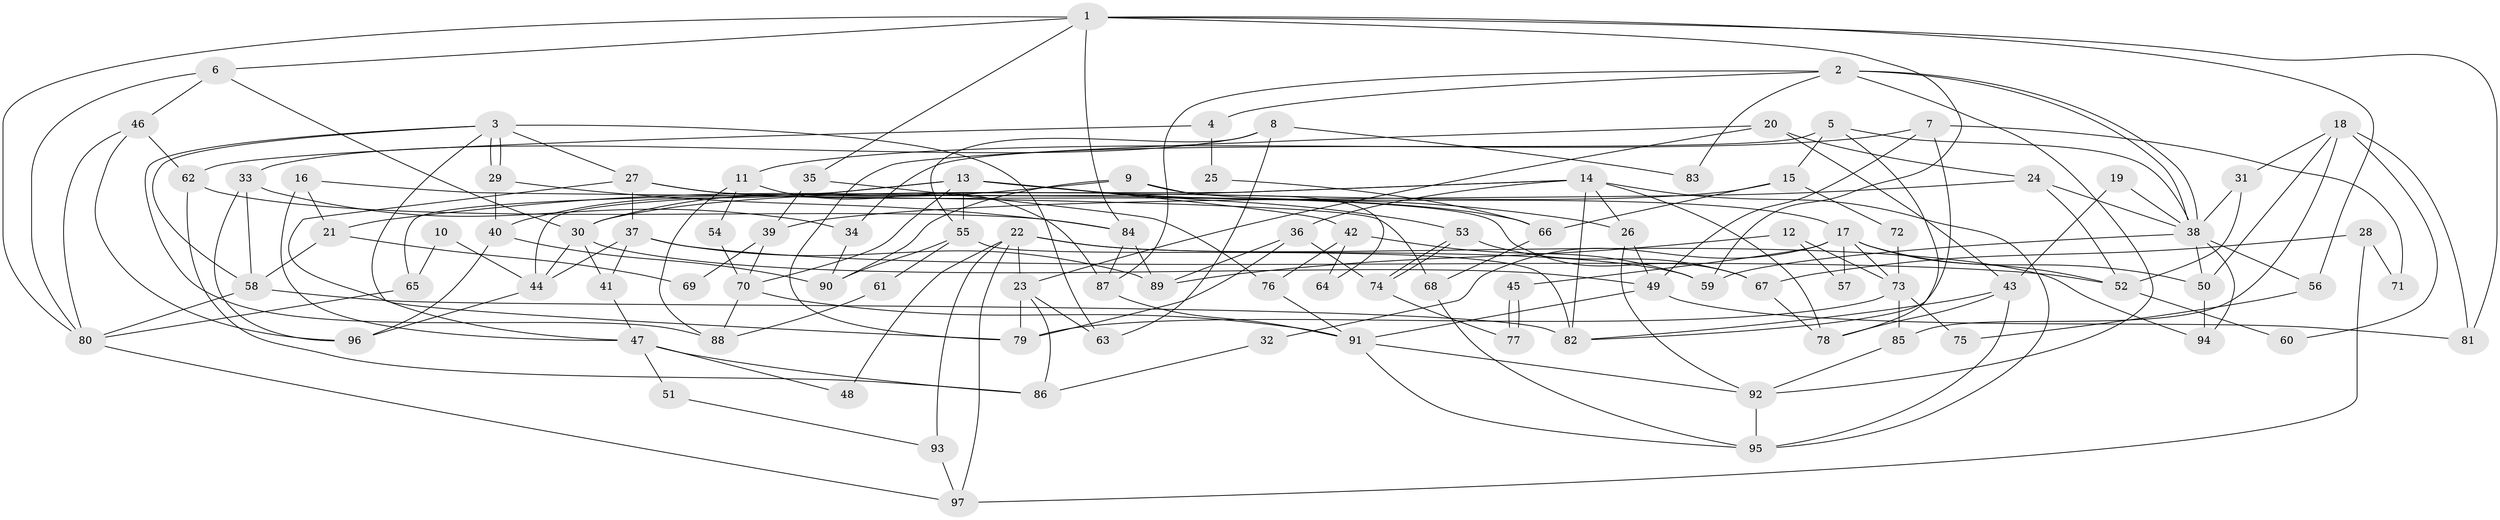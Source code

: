 // coarse degree distribution, {7: 0.08333333333333333, 14: 0.020833333333333332, 9: 0.10416666666666667, 3: 0.08333333333333333, 6: 0.125, 5: 0.14583333333333334, 12: 0.020833333333333332, 10: 0.020833333333333332, 8: 0.020833333333333332, 4: 0.1875, 15: 0.020833333333333332, 2: 0.14583333333333334, 1: 0.020833333333333332}
// Generated by graph-tools (version 1.1) at 2025/18/03/04/25 18:18:46]
// undirected, 97 vertices, 194 edges
graph export_dot {
graph [start="1"]
  node [color=gray90,style=filled];
  1;
  2;
  3;
  4;
  5;
  6;
  7;
  8;
  9;
  10;
  11;
  12;
  13;
  14;
  15;
  16;
  17;
  18;
  19;
  20;
  21;
  22;
  23;
  24;
  25;
  26;
  27;
  28;
  29;
  30;
  31;
  32;
  33;
  34;
  35;
  36;
  37;
  38;
  39;
  40;
  41;
  42;
  43;
  44;
  45;
  46;
  47;
  48;
  49;
  50;
  51;
  52;
  53;
  54;
  55;
  56;
  57;
  58;
  59;
  60;
  61;
  62;
  63;
  64;
  65;
  66;
  67;
  68;
  69;
  70;
  71;
  72;
  73;
  74;
  75;
  76;
  77;
  78;
  79;
  80;
  81;
  82;
  83;
  84;
  85;
  86;
  87;
  88;
  89;
  90;
  91;
  92;
  93;
  94;
  95;
  96;
  97;
  1 -- 59;
  1 -- 6;
  1 -- 35;
  1 -- 56;
  1 -- 80;
  1 -- 81;
  1 -- 84;
  2 -- 87;
  2 -- 38;
  2 -- 38;
  2 -- 4;
  2 -- 83;
  2 -- 92;
  3 -- 29;
  3 -- 29;
  3 -- 58;
  3 -- 27;
  3 -- 63;
  3 -- 79;
  3 -- 88;
  4 -- 62;
  4 -- 25;
  5 -- 38;
  5 -- 78;
  5 -- 15;
  5 -- 34;
  6 -- 80;
  6 -- 46;
  6 -- 30;
  7 -- 82;
  7 -- 49;
  7 -- 11;
  7 -- 71;
  8 -- 63;
  8 -- 55;
  8 -- 33;
  8 -- 83;
  9 -- 90;
  9 -- 30;
  9 -- 17;
  9 -- 64;
  10 -- 65;
  10 -- 44;
  11 -- 88;
  11 -- 54;
  11 -- 87;
  12 -- 73;
  12 -- 89;
  12 -- 57;
  13 -- 26;
  13 -- 70;
  13 -- 40;
  13 -- 42;
  13 -- 44;
  13 -- 53;
  13 -- 55;
  14 -- 26;
  14 -- 78;
  14 -- 21;
  14 -- 36;
  14 -- 65;
  14 -- 82;
  14 -- 95;
  15 -- 30;
  15 -- 66;
  15 -- 72;
  16 -- 47;
  16 -- 68;
  16 -- 21;
  17 -- 52;
  17 -- 32;
  17 -- 45;
  17 -- 50;
  17 -- 57;
  17 -- 73;
  18 -- 85;
  18 -- 81;
  18 -- 31;
  18 -- 50;
  18 -- 60;
  19 -- 38;
  19 -- 43;
  20 -- 79;
  20 -- 24;
  20 -- 23;
  20 -- 43;
  21 -- 58;
  21 -- 69;
  22 -- 23;
  22 -- 94;
  22 -- 48;
  22 -- 59;
  22 -- 93;
  22 -- 97;
  23 -- 86;
  23 -- 63;
  23 -- 79;
  24 -- 52;
  24 -- 38;
  24 -- 39;
  25 -- 66;
  26 -- 49;
  26 -- 92;
  27 -- 37;
  27 -- 47;
  27 -- 66;
  27 -- 67;
  28 -- 97;
  28 -- 67;
  28 -- 71;
  29 -- 84;
  29 -- 40;
  30 -- 44;
  30 -- 41;
  30 -- 49;
  31 -- 38;
  31 -- 52;
  32 -- 86;
  33 -- 34;
  33 -- 58;
  33 -- 96;
  34 -- 90;
  35 -- 76;
  35 -- 39;
  36 -- 79;
  36 -- 74;
  36 -- 89;
  37 -- 44;
  37 -- 89;
  37 -- 41;
  37 -- 52;
  38 -- 50;
  38 -- 56;
  38 -- 59;
  38 -- 94;
  39 -- 69;
  39 -- 70;
  40 -- 90;
  40 -- 96;
  41 -- 47;
  42 -- 59;
  42 -- 64;
  42 -- 76;
  43 -- 82;
  43 -- 78;
  43 -- 95;
  44 -- 96;
  45 -- 77;
  45 -- 77;
  46 -- 80;
  46 -- 96;
  46 -- 62;
  47 -- 48;
  47 -- 51;
  47 -- 86;
  49 -- 91;
  49 -- 81;
  50 -- 94;
  51 -- 93;
  52 -- 60;
  53 -- 74;
  53 -- 74;
  53 -- 67;
  54 -- 70;
  55 -- 82;
  55 -- 61;
  55 -- 90;
  56 -- 75;
  58 -- 80;
  58 -- 82;
  61 -- 88;
  62 -- 84;
  62 -- 86;
  65 -- 80;
  66 -- 68;
  67 -- 78;
  68 -- 95;
  70 -- 91;
  70 -- 88;
  72 -- 73;
  73 -- 79;
  73 -- 75;
  73 -- 85;
  74 -- 77;
  76 -- 91;
  80 -- 97;
  84 -- 87;
  84 -- 89;
  85 -- 92;
  87 -- 91;
  91 -- 95;
  91 -- 92;
  92 -- 95;
  93 -- 97;
}
